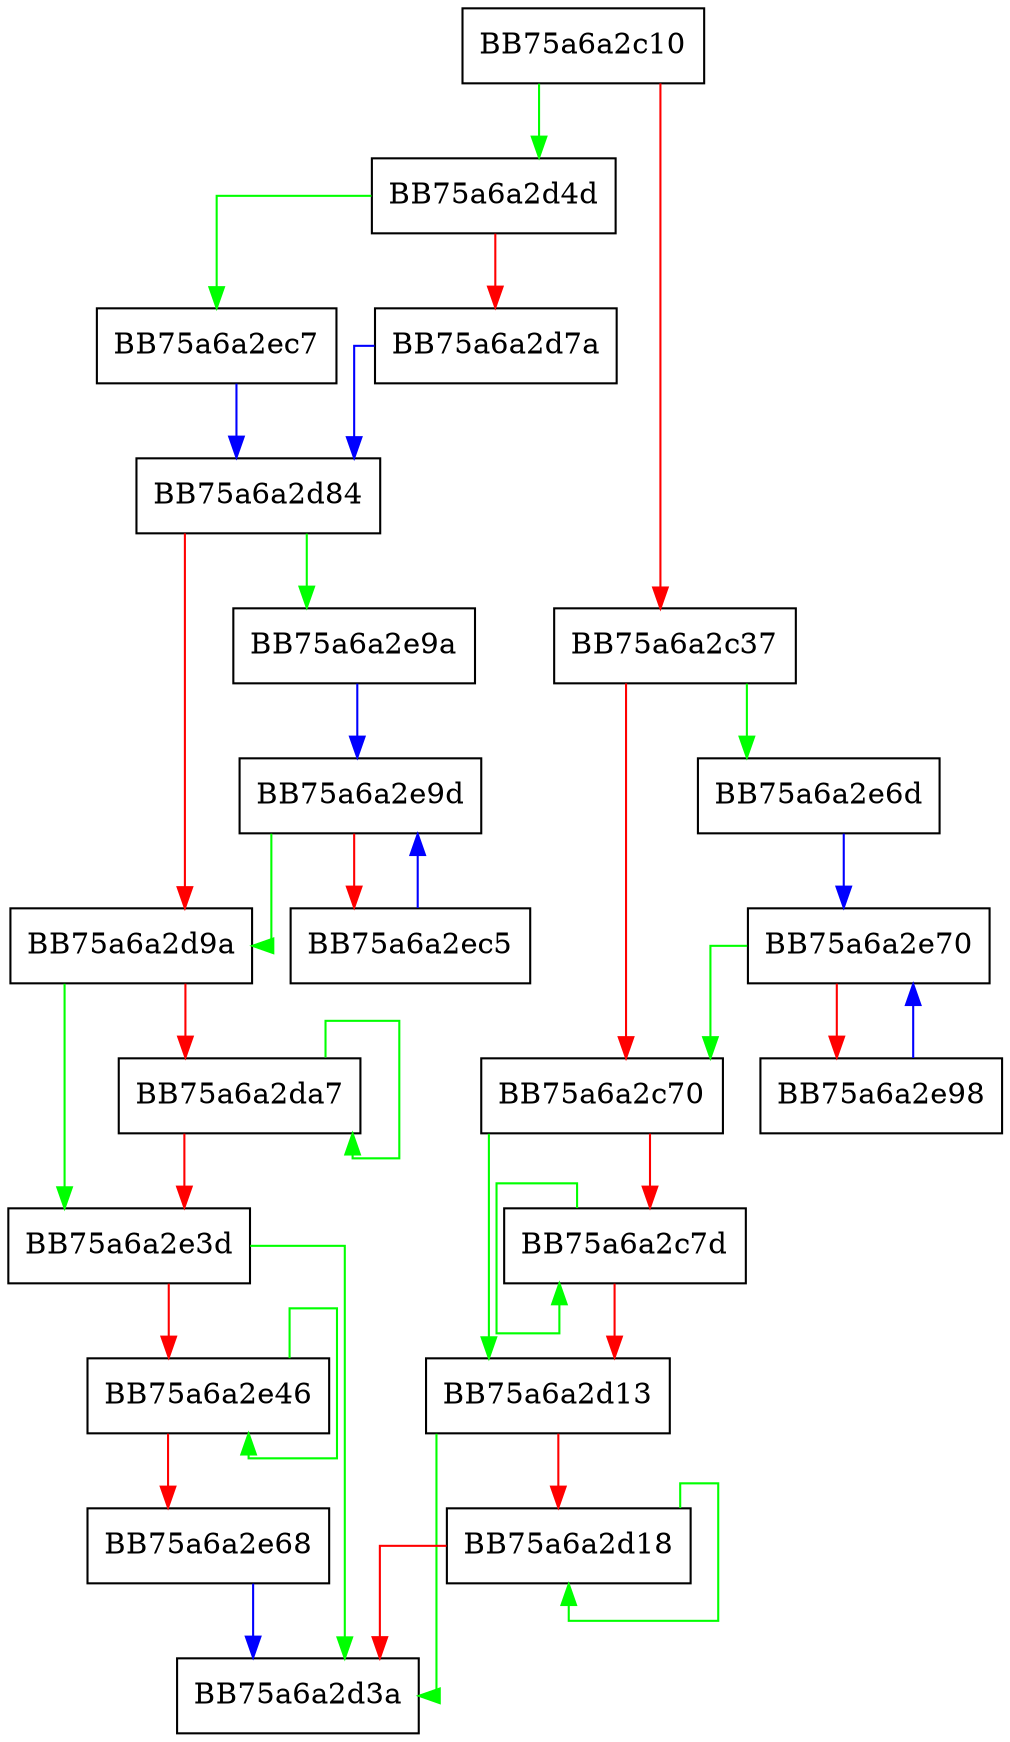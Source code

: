 digraph mycrc {
  node [shape="box"];
  graph [splines=ortho];
  BB75a6a2c10 -> BB75a6a2d4d [color="green"];
  BB75a6a2c10 -> BB75a6a2c37 [color="red"];
  BB75a6a2c37 -> BB75a6a2e6d [color="green"];
  BB75a6a2c37 -> BB75a6a2c70 [color="red"];
  BB75a6a2c70 -> BB75a6a2d13 [color="green"];
  BB75a6a2c70 -> BB75a6a2c7d [color="red"];
  BB75a6a2c7d -> BB75a6a2c7d [color="green"];
  BB75a6a2c7d -> BB75a6a2d13 [color="red"];
  BB75a6a2d13 -> BB75a6a2d3a [color="green"];
  BB75a6a2d13 -> BB75a6a2d18 [color="red"];
  BB75a6a2d18 -> BB75a6a2d18 [color="green"];
  BB75a6a2d18 -> BB75a6a2d3a [color="red"];
  BB75a6a2d4d -> BB75a6a2ec7 [color="green"];
  BB75a6a2d4d -> BB75a6a2d7a [color="red"];
  BB75a6a2d7a -> BB75a6a2d84 [color="blue"];
  BB75a6a2d84 -> BB75a6a2e9a [color="green"];
  BB75a6a2d84 -> BB75a6a2d9a [color="red"];
  BB75a6a2d9a -> BB75a6a2e3d [color="green"];
  BB75a6a2d9a -> BB75a6a2da7 [color="red"];
  BB75a6a2da7 -> BB75a6a2da7 [color="green"];
  BB75a6a2da7 -> BB75a6a2e3d [color="red"];
  BB75a6a2e3d -> BB75a6a2d3a [color="green"];
  BB75a6a2e3d -> BB75a6a2e46 [color="red"];
  BB75a6a2e46 -> BB75a6a2e46 [color="green"];
  BB75a6a2e46 -> BB75a6a2e68 [color="red"];
  BB75a6a2e68 -> BB75a6a2d3a [color="blue"];
  BB75a6a2e6d -> BB75a6a2e70 [color="blue"];
  BB75a6a2e70 -> BB75a6a2c70 [color="green"];
  BB75a6a2e70 -> BB75a6a2e98 [color="red"];
  BB75a6a2e98 -> BB75a6a2e70 [color="blue"];
  BB75a6a2e9a -> BB75a6a2e9d [color="blue"];
  BB75a6a2e9d -> BB75a6a2d9a [color="green"];
  BB75a6a2e9d -> BB75a6a2ec5 [color="red"];
  BB75a6a2ec5 -> BB75a6a2e9d [color="blue"];
  BB75a6a2ec7 -> BB75a6a2d84 [color="blue"];
}